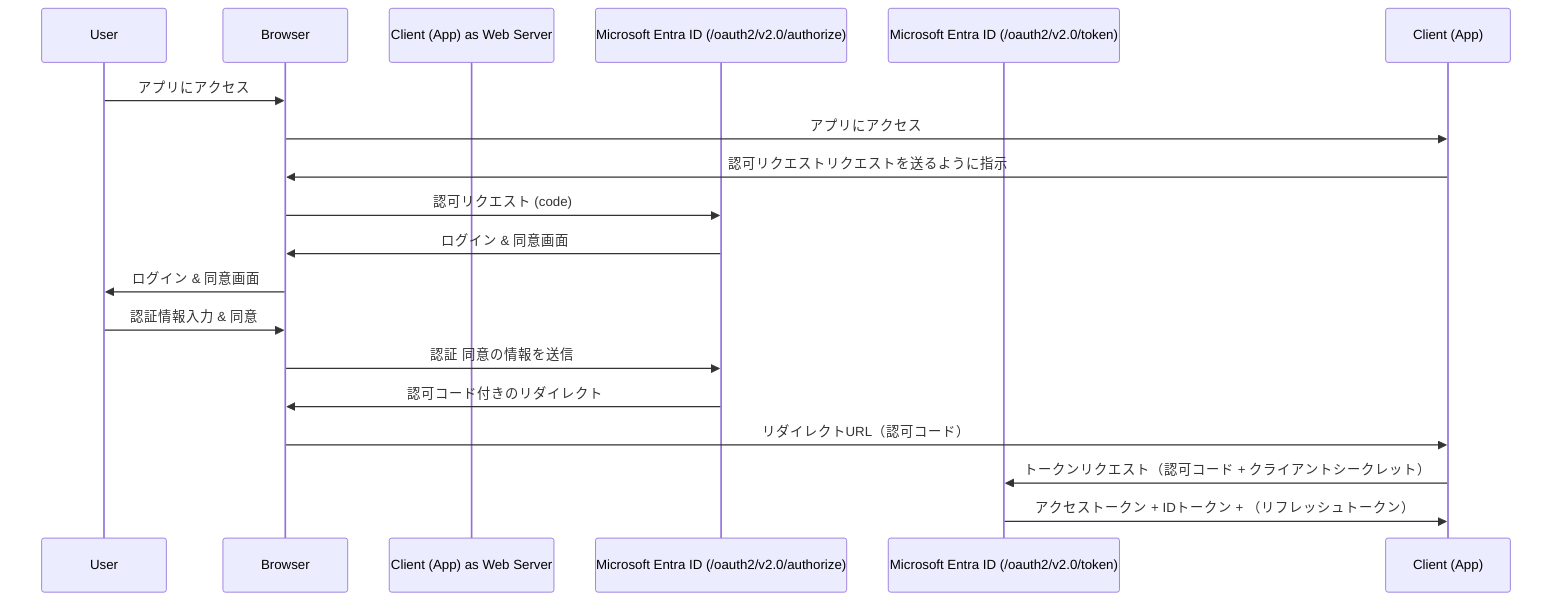 sequenceDiagram
    participant User
    participant Browser
    participant Client (App) as Web Server
    participant Microsoft Entra ID (/oauth2/v2.0/authorize)
    participant Microsoft Entra ID (/oauth2/v2.0/token)
    
    User->>Browser: アプリにアクセス
    Browser->> Client (App): アプリにアクセス
    Client (App)->>Browser: 認可リクエストリクエストを送るように指示
    Browser->>Microsoft Entra ID (/oauth2/v2.0/authorize): 認可リクエスト (code)
    Microsoft Entra ID (/oauth2/v2.0/authorize)->>Browser: ログイン & 同意画面
    Browser->>User: ログイン & 同意画面
    User->>Browser: 認証情報入力 & 同意
    Browser->>Microsoft Entra ID (/oauth2/v2.0/authorize): 認証 同意の情報を送信
    Microsoft Entra ID (/oauth2/v2.0/authorize)->>Browser: 認可コード付きのリダイレクト
    Browser->>Client (App): リダイレクトURL（認可コード）
    Client (App)->>Microsoft Entra ID (/oauth2/v2.0/token): トークンリクエスト（認可コード + クライアントシークレット）
    Microsoft Entra ID (/oauth2/v2.0/token)->>Client (App): アクセストークン + IDトークン + （リフレッシュトークン）